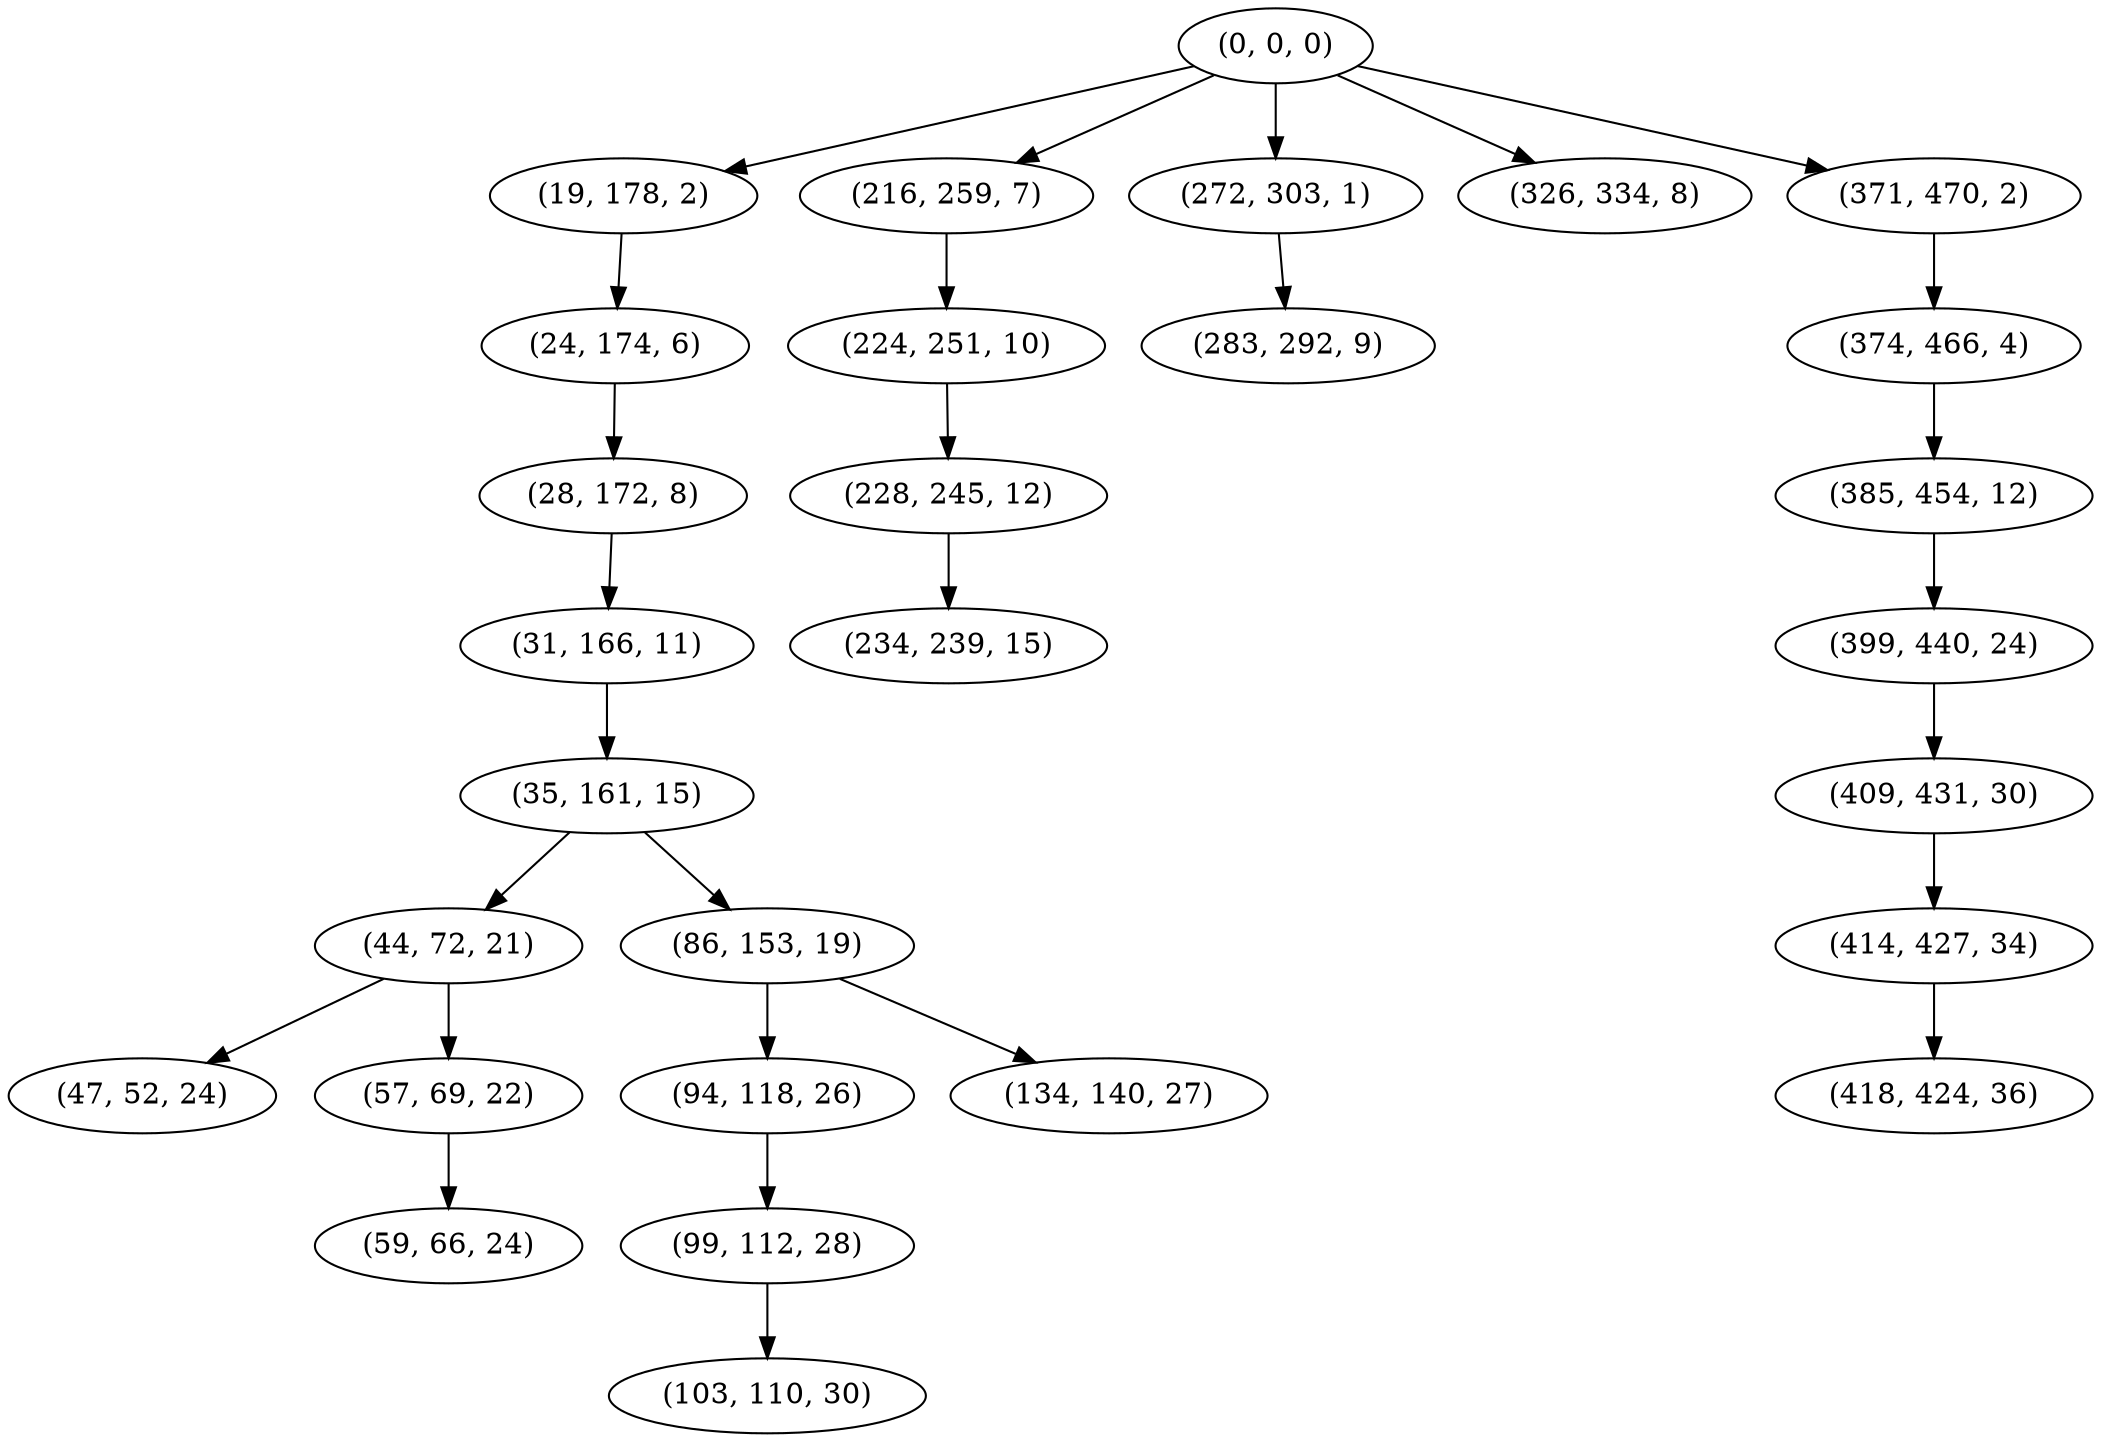 digraph tree {
    "(0, 0, 0)";
    "(19, 178, 2)";
    "(24, 174, 6)";
    "(28, 172, 8)";
    "(31, 166, 11)";
    "(35, 161, 15)";
    "(44, 72, 21)";
    "(47, 52, 24)";
    "(57, 69, 22)";
    "(59, 66, 24)";
    "(86, 153, 19)";
    "(94, 118, 26)";
    "(99, 112, 28)";
    "(103, 110, 30)";
    "(134, 140, 27)";
    "(216, 259, 7)";
    "(224, 251, 10)";
    "(228, 245, 12)";
    "(234, 239, 15)";
    "(272, 303, 1)";
    "(283, 292, 9)";
    "(326, 334, 8)";
    "(371, 470, 2)";
    "(374, 466, 4)";
    "(385, 454, 12)";
    "(399, 440, 24)";
    "(409, 431, 30)";
    "(414, 427, 34)";
    "(418, 424, 36)";
    "(0, 0, 0)" -> "(19, 178, 2)";
    "(0, 0, 0)" -> "(216, 259, 7)";
    "(0, 0, 0)" -> "(272, 303, 1)";
    "(0, 0, 0)" -> "(326, 334, 8)";
    "(0, 0, 0)" -> "(371, 470, 2)";
    "(19, 178, 2)" -> "(24, 174, 6)";
    "(24, 174, 6)" -> "(28, 172, 8)";
    "(28, 172, 8)" -> "(31, 166, 11)";
    "(31, 166, 11)" -> "(35, 161, 15)";
    "(35, 161, 15)" -> "(44, 72, 21)";
    "(35, 161, 15)" -> "(86, 153, 19)";
    "(44, 72, 21)" -> "(47, 52, 24)";
    "(44, 72, 21)" -> "(57, 69, 22)";
    "(57, 69, 22)" -> "(59, 66, 24)";
    "(86, 153, 19)" -> "(94, 118, 26)";
    "(86, 153, 19)" -> "(134, 140, 27)";
    "(94, 118, 26)" -> "(99, 112, 28)";
    "(99, 112, 28)" -> "(103, 110, 30)";
    "(216, 259, 7)" -> "(224, 251, 10)";
    "(224, 251, 10)" -> "(228, 245, 12)";
    "(228, 245, 12)" -> "(234, 239, 15)";
    "(272, 303, 1)" -> "(283, 292, 9)";
    "(371, 470, 2)" -> "(374, 466, 4)";
    "(374, 466, 4)" -> "(385, 454, 12)";
    "(385, 454, 12)" -> "(399, 440, 24)";
    "(399, 440, 24)" -> "(409, 431, 30)";
    "(409, 431, 30)" -> "(414, 427, 34)";
    "(414, 427, 34)" -> "(418, 424, 36)";
}
